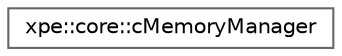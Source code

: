 digraph "Graphical Class Hierarchy"
{
 // LATEX_PDF_SIZE
  bgcolor="transparent";
  edge [fontname=Helvetica,fontsize=10,labelfontname=Helvetica,labelfontsize=10];
  node [fontname=Helvetica,fontsize=10,shape=box,height=0.2,width=0.4];
  rankdir="LR";
  Node0 [id="Node000000",label="xpe::core::cMemoryManager",height=0.2,width=0.4,color="grey40", fillcolor="white", style="filled",URL="$classxpe_1_1core_1_1c_memory_manager.html",tooltip=" "];
}
